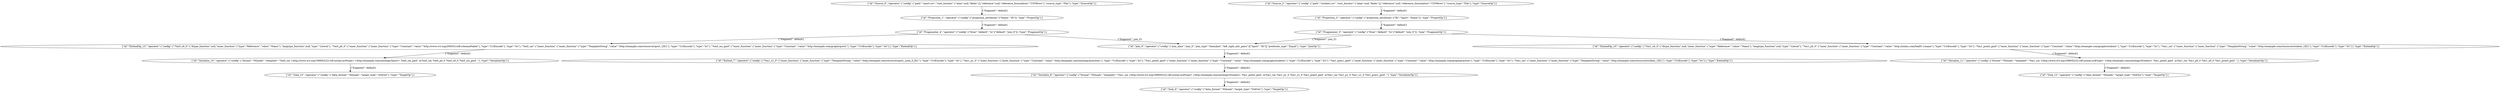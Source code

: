 digraph {
    0 [ label = "{\"id\":\"Source_0\",\"operator\":{\"config\":{\"path\":\"sport.csv\",\"root_iterator\":{\"alias\":null,\"fields\":[],\"reference\":null,\"reference_formulation\":\"CSVRows\"},\"source_type\":\"File\"},\"type\":\"SourceOp\"}}" ]
    1 [ label = "{\"id\":\"Projection_1\",\"operator\":{\"config\":{\"projection_attributes\":[\"Name\",\"ID\"]},\"type\":\"ProjectOp\"}}" ]
    2 [ label = "{\"id\":\"Source_2\",\"operator\":{\"config\":{\"path\":\"student.csv\",\"root_iterator\":{\"alias\":null,\"fields\":[],\"reference\":null,\"reference_formulation\":\"CSVRows\"},\"source_type\":\"File\"},\"type\":\"SourceOp\"}}" ]
    3 [ label = "{\"id\":\"Projection_3\",\"operator\":{\"config\":{\"projection_attributes\":[\"ID\",\"Sport\",\"Name\"]},\"type\":\"ProjectOp\"}}" ]
    4 [ label = "{\"id\":\"Fragmenter_4\",\"operator\":{\"config\":{\"from\":\"default\",\"to\":[\"default\",\"join_0\"]},\"type\":\"FragmentOp\"}}" ]
    5 [ label = "{\"id\":\"Fragmenter_5\",\"operator\":{\"config\":{\"from\":\"default\",\"to\":[\"default\",\"join_0\"]},\"type\":\"FragmentOp\"}}" ]
    6 [ label = "{\"id\":\"Join_6\",\"operator\":{\"config\":{\"join_alias\":\"join_0\",\"join_type\":\"InnerJoin\",\"left_right_attr_pairs\":[[\"Sport\",\"ID\"]],\"predicate_type\":\"Equal\"},\"type\":\"JoinOp\"}}" ]
    7 [ label = "{\"id\":\"Extend_7\",\"operator\":{\"config\":{\"?tm1_o1_0\":{\"inner_function\":{\"inner_function\":{\"type\":\"TemplateString\",\"value\":\"http://example.com/resource/sport_{join_0_ID}\"},\"type\":\"UriEncode\"},\"type\":\"Iri\"},\"?tm1_p1_0\":{\"inner_function\":{\"inner_function\":{\"type\":\"Constant\",\"value\":\"http://example.com/ontology/practises\"},\"type\":\"UriEncode\"},\"type\":\"Iri\"},\"?tm1_pom0_gm0\":{\"inner_function\":{\"inner_function\":{\"type\":\"Constant\",\"value\":\"http://example.com/graph/students\"},\"type\":\"UriEncode\"},\"type\":\"Iri\"},\"?tm1_pom1_gm0\":{\"inner_function\":{\"inner_function\":{\"type\":\"Constant\",\"value\":\"http://example.com/graph/practise\"},\"type\":\"UriEncode\"},\"type\":\"Iri\"},\"?tm1_sm\":{\"inner_function\":{\"inner_function\":{\"type\":\"TemplateString\",\"value\":\"http://example.com/resource/student_{ID}\"},\"type\":\"UriEncode\"},\"type\":\"Iri\"}},\"type\":\"ExtendOp\"}}" ]
    8 [ label = "{\"id\":\"Serialize_8\",\"operator\":{\"config\":{\"format\":\"NQuads\",\"template\":\"?tm1_sm <http://www.w3.org/1999/02/22-rdf-syntax-ns#type> <http://example.com/ontology/Student> ?tm1_pom0_gm0 .\\n?tm1_sm ?tm1_p1_0 ?tm1_o1_0 ?tm1_pom0_gm0 .\\n?tm1_sm ?tm1_p1_0 ?tm1_o1_0 ?tm1_pom1_gm0 .\"},\"type\":\"SerializerOp\"}}" ]
    9 [ label = "{\"id\":\"Sink_9\",\"operator\":{\"config\":{\"data_format\":\"NQuads\",\"target_type\":\"StdOut\"},\"type\":\"TargetOp\"}}" ]
    10 [ label = "{\"id\":\"ExtendOp_10\",\"operator\":{\"config\":{\"?tm1_o0_0\":{\"dtype_function\":null,\"inner_function\":{\"type\":\"Reference\",\"value\":\"Name\"},\"langtype_function\":null,\"type\":\"Literal\"},\"?tm1_p0_0\":{\"inner_function\":{\"inner_function\":{\"type\":\"Constant\",\"value\":\"http://xmlns.com/foaf/0.1/name\"},\"type\":\"UriEncode\"},\"type\":\"Iri\"},\"?tm1_pom0_gm0\":{\"inner_function\":{\"inner_function\":{\"type\":\"Constant\",\"value\":\"http://example.com/graph/students\"},\"type\":\"UriEncode\"},\"type\":\"Iri\"},\"?tm1_sm\":{\"inner_function\":{\"inner_function\":{\"type\":\"TemplateString\",\"value\":\"http://example.com/resource/student_{ID}\"},\"type\":\"UriEncode\"},\"type\":\"Iri\"}},\"type\":\"ExtendOp\"}}" ]
    11 [ label = "{\"id\":\"Serialize_11\",\"operator\":{\"config\":{\"format\":\"NQuads\",\"template\":\"?tm1_sm <http://www.w3.org/1999/02/22-rdf-syntax-ns#type> <http://example.com/ontology/Student> ?tm1_pom0_gm0 .\\n?tm1_sm ?tm1_p0_0 ?tm1_o0_0 ?tm1_pom0_gm0 .\"},\"type\":\"SerializerOp\"}}" ]
    12 [ label = "{\"id\":\"Sink_12\",\"operator\":{\"config\":{\"data_format\":\"NQuads\",\"target_type\":\"StdOut\"},\"type\":\"TargetOp\"}}" ]
    13 [ label = "{\"id\":\"ExtendOp_13\",\"operator\":{\"config\":{\"?tm0_o0_0\":{\"dtype_function\":null,\"inner_function\":{\"type\":\"Reference\",\"value\":\"Name\"},\"langtype_function\":null,\"type\":\"Literal\"},\"?tm0_p0_0\":{\"inner_function\":{\"inner_function\":{\"type\":\"Constant\",\"value\":\"http://www.w3.org/2000/01/rdf-schema#label\"},\"type\":\"UriEncode\"},\"type\":\"Iri\"},\"?tm0_sm\":{\"inner_function\":{\"inner_function\":{\"type\":\"TemplateString\",\"value\":\"http://example.com/resource/sport_{ID}\"},\"type\":\"UriEncode\"},\"type\":\"Iri\"},\"?tm0_sm_gm0\":{\"inner_function\":{\"inner_function\":{\"type\":\"Constant\",\"value\":\"http://example.com/graph/sports\"},\"type\":\"UriEncode\"},\"type\":\"Iri\"}},\"type\":\"ExtendOp\"}}" ]
    14 [ label = "{\"id\":\"Serialize_14\",\"operator\":{\"config\":{\"format\":\"NQuads\",\"template\":\"?tm0_sm <http://www.w3.org/1999/02/22-rdf-syntax-ns#type> <http://example.com/ontology/Sport> ?tm0_sm_gm0 .\\n?tm0_sm ?tm0_p0_0 ?tm0_o0_0 ?tm0_sm_gm0 .\"},\"type\":\"SerializerOp\"}}" ]
    15 [ label = "{\"id\":\"Sink_15\",\"operator\":{\"config\":{\"data_format\":\"NQuads\",\"target_type\":\"StdOut\"},\"type\":\"TargetOp\"}}" ]
    0 -> 1 [ label = "{\"fragment\": default}" ]
    2 -> 3 [ label = "{\"fragment\": default}" ]
    1 -> 4 [ label = "{\"fragment\": default}" ]
    3 -> 5 [ label = "{\"fragment\": default}" ]
    5 -> 6 [ label = "{\"fragment\": join_0}" ]
    4 -> 6 [ label = "{\"fragment\": join_0}" ]
    6 -> 7 [ label = "{\"fragment\": default}" ]
    7 -> 8 [ label = "{\"fragment\": default}" ]
    8 -> 9 [ label = "{\"fragment\": default}" ]
    5 -> 10 [ label = "{\"fragment\": default}" ]
    10 -> 11 [ label = "{\"fragment\": default}" ]
    11 -> 12 [ label = "{\"fragment\": default}" ]
    4 -> 13 [ label = "{\"fragment\": default}" ]
    13 -> 14 [ label = "{\"fragment\": default}" ]
    14 -> 15 [ label = "{\"fragment\": default}" ]
}
